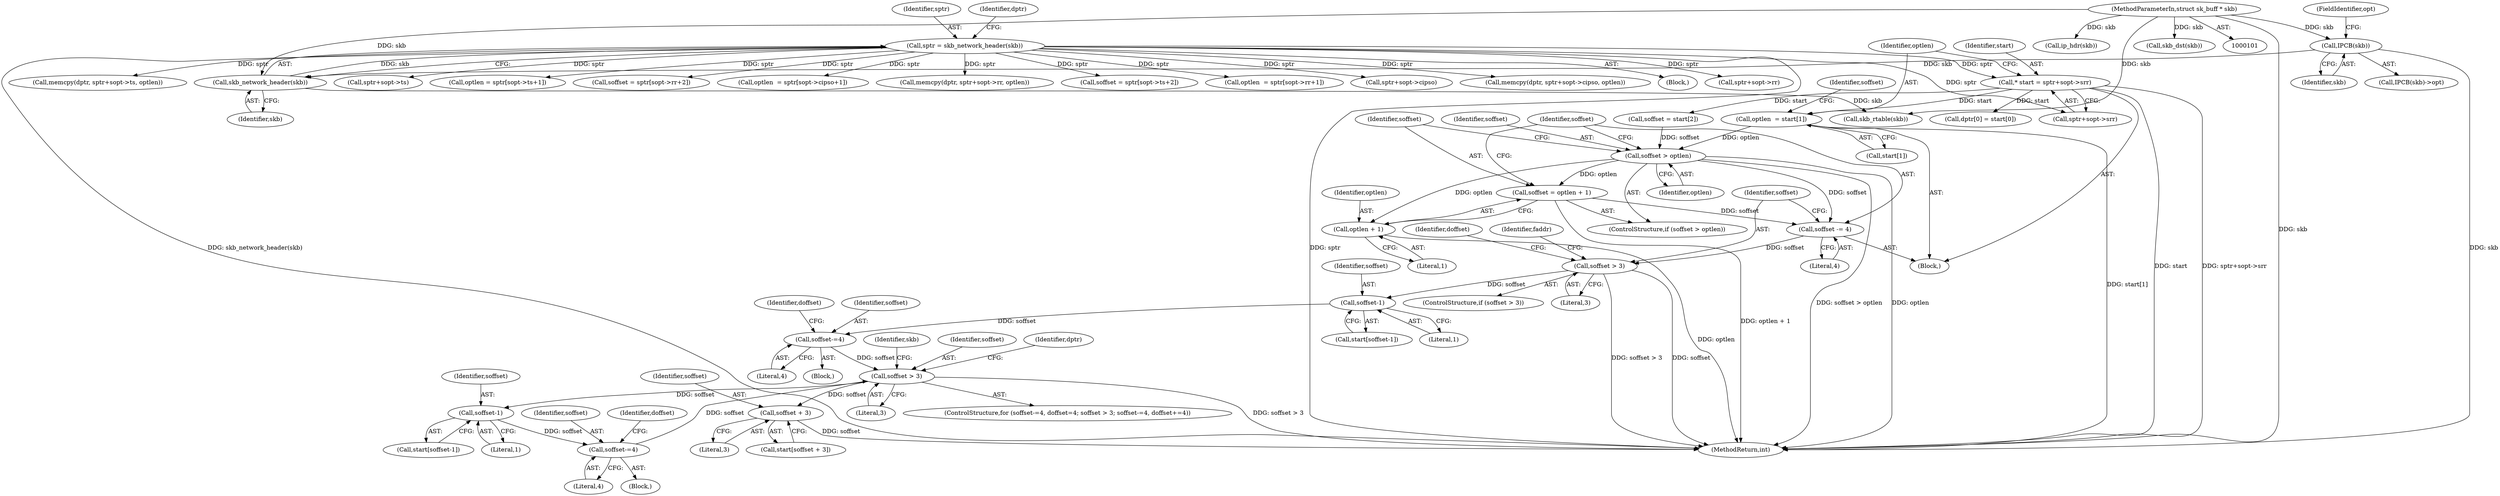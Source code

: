 digraph "0_linux_f6d8bd051c391c1c0458a30b2a7abcd939329259_16@array" {
"1000401" [label="(Call,optlen  = start[1])"];
"1000393" [label="(Call,* start = sptr+sopt->srr)"];
"1000138" [label="(Call,sptr = skb_network_header(skb))"];
"1000140" [label="(Call,skb_network_header(skb))"];
"1000121" [label="(Call,IPCB(skb))"];
"1000103" [label="(MethodParameterIn,struct sk_buff * skb)"];
"1000415" [label="(Call,soffset > optlen)"];
"1000418" [label="(Call,soffset = optlen + 1)"];
"1000423" [label="(Call,soffset -= 4)"];
"1000427" [label="(Call,soffset > 3)"];
"1000437" [label="(Call,soffset-1)"];
"1000443" [label="(Call,soffset-=4)"];
"1000449" [label="(Call,soffset > 3)"];
"1000469" [label="(Call,soffset-1)"];
"1000453" [label="(Call,soffset-=4)"];
"1000484" [label="(Call,soffset + 3)"];
"1000420" [label="(Call,optlen + 1)"];
"1000433" [label="(Identifier,faddr)"];
"1000494" [label="(Identifier,doffset)"];
"1000265" [label="(Call,memcpy(dptr, sptr+sopt->ts, optlen))"];
"1000418" [label="(Call,soffset = optlen + 1)"];
"1000479" [label="(Identifier,skb)"];
"1000471" [label="(Literal,1)"];
"1000453" [label="(Call,soffset-=4)"];
"1000437" [label="(Call,soffset-1)"];
"1000391" [label="(Block,)"];
"1000439" [label="(Literal,1)"];
"1000443" [label="(Call,soffset-=4)"];
"1000482" [label="(Call,start[soffset + 3])"];
"1000401" [label="(Call,optlen  = start[1])"];
"1000395" [label="(Call,sptr+sopt->srr)"];
"1000394" [label="(Identifier,start)"];
"1000138" [label="(Call,sptr = skb_network_header(skb))"];
"1000455" [label="(Literal,4)"];
"1000454" [label="(Identifier,soffset)"];
"1000267" [label="(Call,sptr+sopt->ts)"];
"1000486" [label="(Literal,3)"];
"1000421" [label="(Identifier,optlen)"];
"1000469" [label="(Call,soffset-1)"];
"1000237" [label="(Call,optlen = sptr[sopt->ts+1])"];
"1000435" [label="(Call,start[soffset-1])"];
"1000478" [label="(Call,ip_hdr(skb))"];
"1000167" [label="(Call,soffset = sptr[sopt->rr+2])"];
"1000120" [label="(Call,IPCB(skb)->opt)"];
"1000402" [label="(Identifier,optlen)"];
"1000425" [label="(Literal,4)"];
"1000447" [label="(Identifier,doffset)"];
"1000565" [label="(Call,optlen  = sptr[sopt->cipso+1])"];
"1000449" [label="(Call,soffset > 3)"];
"1000451" [label="(Literal,3)"];
"1000426" [label="(ControlStructure,if (soffset > 3))"];
"1000452" [label="(Block,)"];
"1000512" [label="(Call,dptr[0] = start[0])"];
"1000141" [label="(Identifier,skb)"];
"1000422" [label="(Literal,1)"];
"1000407" [label="(Identifier,soffset)"];
"1000123" [label="(FieldIdentifier,opt)"];
"1000424" [label="(Identifier,soffset)"];
"1000428" [label="(Identifier,soffset)"];
"1000427" [label="(Call,soffset > 3)"];
"1000186" [label="(Call,memcpy(dptr, sptr+sopt->rr, optlen))"];
"1000150" [label="(Call,skb_rtable(skb))"];
"1000419" [label="(Identifier,soffset)"];
"1000441" [label="(ControlStructure,for (soffset-=4, doffset=4; soffset > 3; soffset-=4, doffset+=4))"];
"1000406" [label="(Call,soffset = start[2])"];
"1000457" [label="(Identifier,doffset)"];
"1000485" [label="(Identifier,soffset)"];
"1000450" [label="(Identifier,soffset)"];
"1000470" [label="(Identifier,soffset)"];
"1000246" [label="(Call,soffset = sptr[sopt->ts+2])"];
"1000467" [label="(Call,start[soffset-1])"];
"1000618" [label="(MethodReturn,int)"];
"1000158" [label="(Call,optlen  = sptr[sopt->rr+1])"];
"1000586" [label="(Call,sptr+sopt->cipso)"];
"1000415" [label="(Call,soffset > optlen)"];
"1000360" [label="(Call,skb_dst(skb))"];
"1000442" [label="(Block,)"];
"1000403" [label="(Call,start[1])"];
"1000414" [label="(ControlStructure,if (soffset > optlen))"];
"1000445" [label="(Literal,4)"];
"1000444" [label="(Identifier,soffset)"];
"1000423" [label="(Call,soffset -= 4)"];
"1000584" [label="(Call,memcpy(dptr, sptr+sopt->cipso, optlen))"];
"1000121" [label="(Call,IPCB(skb))"];
"1000393" [label="(Call,* start = sptr+sopt->srr)"];
"1000139" [label="(Identifier,sptr)"];
"1000103" [label="(MethodParameterIn,struct sk_buff * skb)"];
"1000143" [label="(Identifier,dptr)"];
"1000122" [label="(Identifier,skb)"];
"1000416" [label="(Identifier,soffset)"];
"1000429" [label="(Literal,3)"];
"1000462" [label="(Identifier,dptr)"];
"1000484" [label="(Call,soffset + 3)"];
"1000104" [label="(Block,)"];
"1000438" [label="(Identifier,soffset)"];
"1000140" [label="(Call,skb_network_header(skb))"];
"1000420" [label="(Call,optlen + 1)"];
"1000188" [label="(Call,sptr+sopt->rr)"];
"1000417" [label="(Identifier,optlen)"];
"1000401" -> "1000391"  [label="AST: "];
"1000401" -> "1000403"  [label="CFG: "];
"1000402" -> "1000401"  [label="AST: "];
"1000403" -> "1000401"  [label="AST: "];
"1000407" -> "1000401"  [label="CFG: "];
"1000401" -> "1000618"  [label="DDG: start[1]"];
"1000393" -> "1000401"  [label="DDG: start"];
"1000401" -> "1000415"  [label="DDG: optlen"];
"1000393" -> "1000391"  [label="AST: "];
"1000393" -> "1000395"  [label="CFG: "];
"1000394" -> "1000393"  [label="AST: "];
"1000395" -> "1000393"  [label="AST: "];
"1000402" -> "1000393"  [label="CFG: "];
"1000393" -> "1000618"  [label="DDG: start"];
"1000393" -> "1000618"  [label="DDG: sptr+sopt->srr"];
"1000138" -> "1000393"  [label="DDG: sptr"];
"1000393" -> "1000406"  [label="DDG: start"];
"1000393" -> "1000512"  [label="DDG: start"];
"1000138" -> "1000104"  [label="AST: "];
"1000138" -> "1000140"  [label="CFG: "];
"1000139" -> "1000138"  [label="AST: "];
"1000140" -> "1000138"  [label="AST: "];
"1000143" -> "1000138"  [label="CFG: "];
"1000138" -> "1000618"  [label="DDG: sptr"];
"1000138" -> "1000618"  [label="DDG: skb_network_header(skb)"];
"1000140" -> "1000138"  [label="DDG: skb"];
"1000138" -> "1000158"  [label="DDG: sptr"];
"1000138" -> "1000167"  [label="DDG: sptr"];
"1000138" -> "1000186"  [label="DDG: sptr"];
"1000138" -> "1000188"  [label="DDG: sptr"];
"1000138" -> "1000237"  [label="DDG: sptr"];
"1000138" -> "1000246"  [label="DDG: sptr"];
"1000138" -> "1000265"  [label="DDG: sptr"];
"1000138" -> "1000267"  [label="DDG: sptr"];
"1000138" -> "1000395"  [label="DDG: sptr"];
"1000138" -> "1000565"  [label="DDG: sptr"];
"1000138" -> "1000584"  [label="DDG: sptr"];
"1000138" -> "1000586"  [label="DDG: sptr"];
"1000140" -> "1000141"  [label="CFG: "];
"1000141" -> "1000140"  [label="AST: "];
"1000121" -> "1000140"  [label="DDG: skb"];
"1000103" -> "1000140"  [label="DDG: skb"];
"1000140" -> "1000150"  [label="DDG: skb"];
"1000121" -> "1000120"  [label="AST: "];
"1000121" -> "1000122"  [label="CFG: "];
"1000122" -> "1000121"  [label="AST: "];
"1000123" -> "1000121"  [label="CFG: "];
"1000121" -> "1000618"  [label="DDG: skb"];
"1000103" -> "1000121"  [label="DDG: skb"];
"1000103" -> "1000101"  [label="AST: "];
"1000103" -> "1000618"  [label="DDG: skb"];
"1000103" -> "1000150"  [label="DDG: skb"];
"1000103" -> "1000360"  [label="DDG: skb"];
"1000103" -> "1000478"  [label="DDG: skb"];
"1000415" -> "1000414"  [label="AST: "];
"1000415" -> "1000417"  [label="CFG: "];
"1000416" -> "1000415"  [label="AST: "];
"1000417" -> "1000415"  [label="AST: "];
"1000419" -> "1000415"  [label="CFG: "];
"1000424" -> "1000415"  [label="CFG: "];
"1000415" -> "1000618"  [label="DDG: soffset > optlen"];
"1000415" -> "1000618"  [label="DDG: optlen"];
"1000406" -> "1000415"  [label="DDG: soffset"];
"1000415" -> "1000418"  [label="DDG: optlen"];
"1000415" -> "1000420"  [label="DDG: optlen"];
"1000415" -> "1000423"  [label="DDG: soffset"];
"1000418" -> "1000414"  [label="AST: "];
"1000418" -> "1000420"  [label="CFG: "];
"1000419" -> "1000418"  [label="AST: "];
"1000420" -> "1000418"  [label="AST: "];
"1000424" -> "1000418"  [label="CFG: "];
"1000418" -> "1000618"  [label="DDG: optlen + 1"];
"1000418" -> "1000423"  [label="DDG: soffset"];
"1000423" -> "1000391"  [label="AST: "];
"1000423" -> "1000425"  [label="CFG: "];
"1000424" -> "1000423"  [label="AST: "];
"1000425" -> "1000423"  [label="AST: "];
"1000428" -> "1000423"  [label="CFG: "];
"1000423" -> "1000427"  [label="DDG: soffset"];
"1000427" -> "1000426"  [label="AST: "];
"1000427" -> "1000429"  [label="CFG: "];
"1000428" -> "1000427"  [label="AST: "];
"1000429" -> "1000427"  [label="AST: "];
"1000433" -> "1000427"  [label="CFG: "];
"1000494" -> "1000427"  [label="CFG: "];
"1000427" -> "1000618"  [label="DDG: soffset"];
"1000427" -> "1000618"  [label="DDG: soffset > 3"];
"1000427" -> "1000437"  [label="DDG: soffset"];
"1000437" -> "1000435"  [label="AST: "];
"1000437" -> "1000439"  [label="CFG: "];
"1000438" -> "1000437"  [label="AST: "];
"1000439" -> "1000437"  [label="AST: "];
"1000435" -> "1000437"  [label="CFG: "];
"1000437" -> "1000443"  [label="DDG: soffset"];
"1000443" -> "1000442"  [label="AST: "];
"1000443" -> "1000445"  [label="CFG: "];
"1000444" -> "1000443"  [label="AST: "];
"1000445" -> "1000443"  [label="AST: "];
"1000447" -> "1000443"  [label="CFG: "];
"1000443" -> "1000449"  [label="DDG: soffset"];
"1000449" -> "1000441"  [label="AST: "];
"1000449" -> "1000451"  [label="CFG: "];
"1000450" -> "1000449"  [label="AST: "];
"1000451" -> "1000449"  [label="AST: "];
"1000462" -> "1000449"  [label="CFG: "];
"1000479" -> "1000449"  [label="CFG: "];
"1000449" -> "1000618"  [label="DDG: soffset > 3"];
"1000453" -> "1000449"  [label="DDG: soffset"];
"1000449" -> "1000469"  [label="DDG: soffset"];
"1000449" -> "1000484"  [label="DDG: soffset"];
"1000469" -> "1000467"  [label="AST: "];
"1000469" -> "1000471"  [label="CFG: "];
"1000470" -> "1000469"  [label="AST: "];
"1000471" -> "1000469"  [label="AST: "];
"1000467" -> "1000469"  [label="CFG: "];
"1000469" -> "1000453"  [label="DDG: soffset"];
"1000453" -> "1000452"  [label="AST: "];
"1000453" -> "1000455"  [label="CFG: "];
"1000454" -> "1000453"  [label="AST: "];
"1000455" -> "1000453"  [label="AST: "];
"1000457" -> "1000453"  [label="CFG: "];
"1000484" -> "1000482"  [label="AST: "];
"1000484" -> "1000486"  [label="CFG: "];
"1000485" -> "1000484"  [label="AST: "];
"1000486" -> "1000484"  [label="AST: "];
"1000482" -> "1000484"  [label="CFG: "];
"1000484" -> "1000618"  [label="DDG: soffset"];
"1000420" -> "1000422"  [label="CFG: "];
"1000421" -> "1000420"  [label="AST: "];
"1000422" -> "1000420"  [label="AST: "];
"1000420" -> "1000618"  [label="DDG: optlen"];
}
